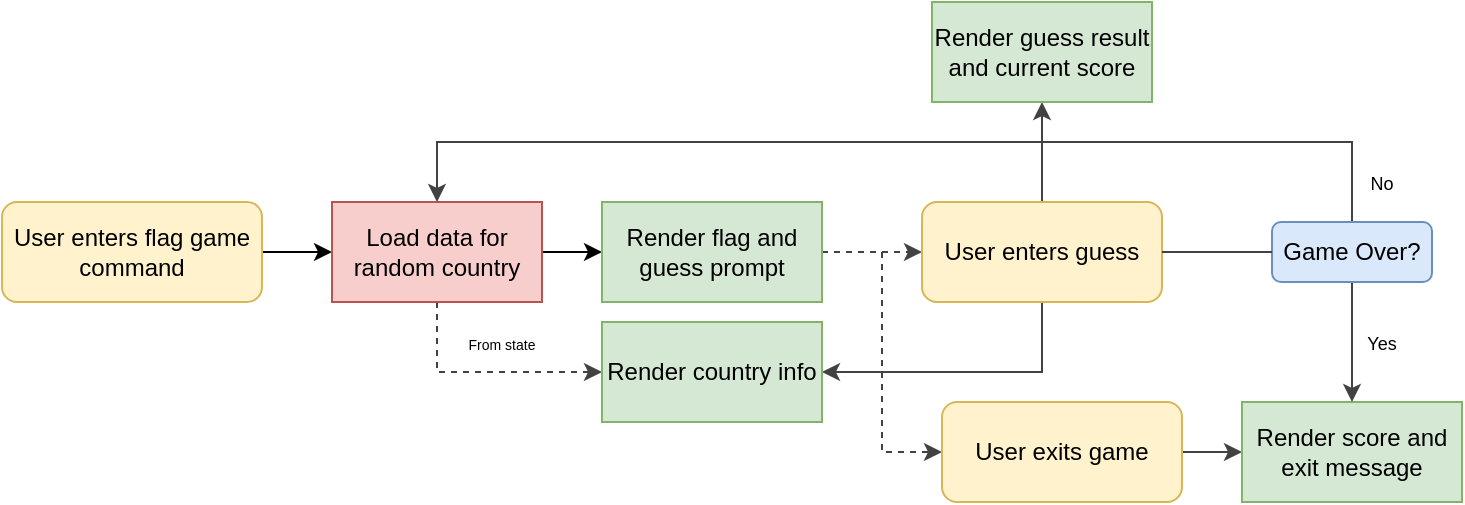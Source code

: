 <mxfile version="14.6.10" type="github">
  <diagram id="C5RBs43oDa-KdzZeNtuy" name="Page-1">
    <mxGraphModel dx="886" dy="1647" grid="1" gridSize="10" guides="1" tooltips="1" connect="1" arrows="1" fold="1" page="1" pageScale="1" pageWidth="827" pageHeight="1169" math="0" shadow="0">
      <root>
        <mxCell id="WIyWlLk6GJQsqaUBKTNV-0" />
        <mxCell id="WIyWlLk6GJQsqaUBKTNV-1" parent="WIyWlLk6GJQsqaUBKTNV-0" />
        <mxCell id="DKZD0cLBIu26kfwJJ-IZ-2" style="edgeStyle=elbowEdgeStyle;rounded=0;orthogonalLoop=1;jettySize=auto;html=1;exitX=1;exitY=0.5;exitDx=0;exitDy=0;entryX=0;entryY=0.5;entryDx=0;entryDy=0;" edge="1" parent="WIyWlLk6GJQsqaUBKTNV-1" source="WIyWlLk6GJQsqaUBKTNV-3" target="DKZD0cLBIu26kfwJJ-IZ-1">
          <mxGeometry relative="1" as="geometry" />
        </mxCell>
        <mxCell id="WIyWlLk6GJQsqaUBKTNV-3" value="User enters flag game command" style="rounded=1;whiteSpace=wrap;html=1;fontSize=12;glass=0;strokeWidth=1;shadow=0;fillColor=#fff2cc;strokeColor=#d6b656;" parent="WIyWlLk6GJQsqaUBKTNV-1" vertex="1">
          <mxGeometry x="10" y="50" width="130" height="50" as="geometry" />
        </mxCell>
        <mxCell id="DKZD0cLBIu26kfwJJ-IZ-4" style="edgeStyle=orthogonalEdgeStyle;rounded=0;orthogonalLoop=1;jettySize=auto;html=1;entryX=0;entryY=0.5;entryDx=0;entryDy=0;" edge="1" parent="WIyWlLk6GJQsqaUBKTNV-1" source="DKZD0cLBIu26kfwJJ-IZ-1" target="DKZD0cLBIu26kfwJJ-IZ-3">
          <mxGeometry relative="1" as="geometry" />
        </mxCell>
        <mxCell id="DKZD0cLBIu26kfwJJ-IZ-37" style="edgeStyle=elbowEdgeStyle;rounded=0;jumpStyle=none;orthogonalLoop=1;jettySize=auto;elbow=vertical;html=1;strokeColor=#424242;strokeWidth=1;dashed=1;exitX=0.5;exitY=1;exitDx=0;exitDy=0;entryX=0;entryY=0.5;entryDx=0;entryDy=0;" edge="1" parent="WIyWlLk6GJQsqaUBKTNV-1" source="DKZD0cLBIu26kfwJJ-IZ-1" target="DKZD0cLBIu26kfwJJ-IZ-33">
          <mxGeometry relative="1" as="geometry">
            <mxPoint x="270" y="140" as="targetPoint" />
            <Array as="points">
              <mxPoint x="270" y="135" />
              <mxPoint x="240" y="150" />
              <mxPoint x="550" y="140" />
              <mxPoint x="360" y="130" />
            </Array>
          </mxGeometry>
        </mxCell>
        <mxCell id="DKZD0cLBIu26kfwJJ-IZ-1" value="Load data for random country" style="rounded=0;whiteSpace=wrap;html=1;fillColor=#f8cecc;strokeColor=#b85450;" vertex="1" parent="WIyWlLk6GJQsqaUBKTNV-1">
          <mxGeometry x="175" y="50" width="105" height="50" as="geometry" />
        </mxCell>
        <mxCell id="DKZD0cLBIu26kfwJJ-IZ-12" value="" style="edgeStyle=orthogonalEdgeStyle;rounded=0;jumpStyle=none;orthogonalLoop=1;jettySize=auto;html=1;strokeWidth=1;dashed=1;entryX=0;entryY=0.5;entryDx=0;entryDy=0;strokeColor=#424242;" edge="1" parent="WIyWlLk6GJQsqaUBKTNV-1" source="DKZD0cLBIu26kfwJJ-IZ-3" target="DKZD0cLBIu26kfwJJ-IZ-7">
          <mxGeometry relative="1" as="geometry">
            <mxPoint x="510" y="70" as="targetPoint" />
          </mxGeometry>
        </mxCell>
        <mxCell id="DKZD0cLBIu26kfwJJ-IZ-18" style="edgeStyle=elbowEdgeStyle;rounded=0;jumpStyle=none;orthogonalLoop=1;jettySize=auto;html=1;dashed=1;strokeColor=#424242;strokeWidth=1;" edge="1" parent="WIyWlLk6GJQsqaUBKTNV-1" source="DKZD0cLBIu26kfwJJ-IZ-3" target="DKZD0cLBIu26kfwJJ-IZ-17">
          <mxGeometry relative="1" as="geometry" />
        </mxCell>
        <mxCell id="DKZD0cLBIu26kfwJJ-IZ-3" value="Render flag and guess prompt" style="rounded=0;whiteSpace=wrap;html=1;fillColor=#d5e8d4;strokeColor=#82b366;" vertex="1" parent="WIyWlLk6GJQsqaUBKTNV-1">
          <mxGeometry x="310" y="50" width="110" height="50" as="geometry" />
        </mxCell>
        <mxCell id="DKZD0cLBIu26kfwJJ-IZ-29" style="edgeStyle=elbowEdgeStyle;rounded=0;jumpStyle=none;orthogonalLoop=1;jettySize=auto;elbow=vertical;html=1;strokeColor=#424242;strokeWidth=1;entryX=0.5;entryY=0;entryDx=0;entryDy=0;exitX=0.5;exitY=0;exitDx=0;exitDy=0;" edge="1" parent="WIyWlLk6GJQsqaUBKTNV-1" source="DKZD0cLBIu26kfwJJ-IZ-48" target="DKZD0cLBIu26kfwJJ-IZ-1">
          <mxGeometry relative="1" as="geometry">
            <mxPoint x="360" y="10" as="targetPoint" />
            <Array as="points">
              <mxPoint x="600" y="20" />
              <mxPoint x="620" y="30" />
              <mxPoint x="280" y="20" />
              <mxPoint x="370" y="30" />
              <mxPoint x="380" y="20" />
              <mxPoint x="370" y="30" />
              <mxPoint x="450" y="30" />
            </Array>
          </mxGeometry>
        </mxCell>
        <mxCell id="DKZD0cLBIu26kfwJJ-IZ-38" style="edgeStyle=elbowEdgeStyle;rounded=0;jumpStyle=none;orthogonalLoop=1;jettySize=auto;elbow=vertical;html=1;entryX=1;entryY=0.5;entryDx=0;entryDy=0;strokeColor=#424242;strokeWidth=1;" edge="1" parent="WIyWlLk6GJQsqaUBKTNV-1" source="DKZD0cLBIu26kfwJJ-IZ-7" target="DKZD0cLBIu26kfwJJ-IZ-33">
          <mxGeometry relative="1" as="geometry">
            <Array as="points">
              <mxPoint x="530" y="135" />
              <mxPoint x="470" y="135" />
            </Array>
          </mxGeometry>
        </mxCell>
        <mxCell id="DKZD0cLBIu26kfwJJ-IZ-55" style="edgeStyle=elbowEdgeStyle;rounded=0;jumpStyle=none;orthogonalLoop=1;jettySize=auto;html=1;entryX=0.5;entryY=1;entryDx=0;entryDy=0;strokeColor=#424242;strokeWidth=1;" edge="1" parent="WIyWlLk6GJQsqaUBKTNV-1" source="DKZD0cLBIu26kfwJJ-IZ-7" target="DKZD0cLBIu26kfwJJ-IZ-35">
          <mxGeometry relative="1" as="geometry" />
        </mxCell>
        <mxCell id="DKZD0cLBIu26kfwJJ-IZ-7" value="User enters guess" style="rounded=1;whiteSpace=wrap;html=1;fillColor=#fff2cc;strokeColor=#d6b656;" vertex="1" parent="WIyWlLk6GJQsqaUBKTNV-1">
          <mxGeometry x="470" y="50" width="120" height="50" as="geometry" />
        </mxCell>
        <mxCell id="DKZD0cLBIu26kfwJJ-IZ-32" style="edgeStyle=elbowEdgeStyle;rounded=0;jumpStyle=none;orthogonalLoop=1;jettySize=auto;elbow=vertical;html=1;entryX=0;entryY=0.5;entryDx=0;entryDy=0;strokeColor=#424242;strokeWidth=1;" edge="1" parent="WIyWlLk6GJQsqaUBKTNV-1" source="DKZD0cLBIu26kfwJJ-IZ-17" target="DKZD0cLBIu26kfwJJ-IZ-31">
          <mxGeometry relative="1" as="geometry" />
        </mxCell>
        <mxCell id="DKZD0cLBIu26kfwJJ-IZ-17" value="User exits game" style="rounded=1;whiteSpace=wrap;html=1;fillColor=#fff2cc;strokeColor=#d6b656;" vertex="1" parent="WIyWlLk6GJQsqaUBKTNV-1">
          <mxGeometry x="480" y="150" width="120" height="50" as="geometry" />
        </mxCell>
        <mxCell id="DKZD0cLBIu26kfwJJ-IZ-31" value="Render score and exit message" style="rounded=0;whiteSpace=wrap;html=1;fillColor=#d5e8d4;strokeColor=#82b366;" vertex="1" parent="WIyWlLk6GJQsqaUBKTNV-1">
          <mxGeometry x="630" y="150" width="110" height="50" as="geometry" />
        </mxCell>
        <mxCell id="DKZD0cLBIu26kfwJJ-IZ-33" value="Render country info" style="rounded=0;whiteSpace=wrap;html=1;fillColor=#d5e8d4;strokeColor=#82b366;" vertex="1" parent="WIyWlLk6GJQsqaUBKTNV-1">
          <mxGeometry x="310" y="110" width="110" height="50" as="geometry" />
        </mxCell>
        <mxCell id="DKZD0cLBIu26kfwJJ-IZ-35" value="Render guess result and current score" style="rounded=0;whiteSpace=wrap;html=1;fillColor=#d5e8d4;strokeColor=#82b366;" vertex="1" parent="WIyWlLk6GJQsqaUBKTNV-1">
          <mxGeometry x="475" y="-50" width="110" height="50" as="geometry" />
        </mxCell>
        <mxCell id="DKZD0cLBIu26kfwJJ-IZ-39" value="&lt;font style=&quot;font-size: 7px&quot;&gt;From state&lt;/font&gt;" style="text;html=1;strokeColor=none;fillColor=none;align=center;verticalAlign=middle;whiteSpace=wrap;rounded=0;" vertex="1" parent="WIyWlLk6GJQsqaUBKTNV-1">
          <mxGeometry x="240" y="110" width="40" height="20" as="geometry" />
        </mxCell>
        <mxCell id="DKZD0cLBIu26kfwJJ-IZ-52" style="edgeStyle=elbowEdgeStyle;rounded=0;jumpStyle=none;orthogonalLoop=1;jettySize=auto;html=1;entryX=0.5;entryY=0;entryDx=0;entryDy=0;strokeColor=#424242;strokeWidth=1;" edge="1" parent="WIyWlLk6GJQsqaUBKTNV-1" source="DKZD0cLBIu26kfwJJ-IZ-48" target="DKZD0cLBIu26kfwJJ-IZ-31">
          <mxGeometry relative="1" as="geometry" />
        </mxCell>
        <mxCell id="DKZD0cLBIu26kfwJJ-IZ-48" value="Game Over?" style="rounded=1;whiteSpace=wrap;html=1;fillColor=#dae8fc;strokeColor=#6c8ebf;" vertex="1" parent="WIyWlLk6GJQsqaUBKTNV-1">
          <mxGeometry x="645" y="60" width="80" height="30" as="geometry" />
        </mxCell>
        <mxCell id="DKZD0cLBIu26kfwJJ-IZ-49" value="" style="edgeStyle=elbowEdgeStyle;rounded=0;jumpStyle=none;orthogonalLoop=1;jettySize=auto;elbow=vertical;html=1;entryX=0;entryY=0.5;entryDx=0;entryDy=0;strokeColor=#424242;strokeWidth=1;endArrow=none;" edge="1" parent="WIyWlLk6GJQsqaUBKTNV-1" source="DKZD0cLBIu26kfwJJ-IZ-7" target="DKZD0cLBIu26kfwJJ-IZ-48">
          <mxGeometry relative="1" as="geometry">
            <mxPoint x="590" y="75.286" as="sourcePoint" />
            <mxPoint x="690" y="75" as="targetPoint" />
          </mxGeometry>
        </mxCell>
        <mxCell id="DKZD0cLBIu26kfwJJ-IZ-53" value="&lt;font style=&quot;font-size: 9px&quot;&gt;Yes&lt;/font&gt;" style="text;html=1;strokeColor=none;fillColor=none;align=center;verticalAlign=middle;whiteSpace=wrap;rounded=0;" vertex="1" parent="WIyWlLk6GJQsqaUBKTNV-1">
          <mxGeometry x="680" y="110" width="40" height="20" as="geometry" />
        </mxCell>
        <mxCell id="DKZD0cLBIu26kfwJJ-IZ-54" value="&lt;font style=&quot;font-size: 9px&quot;&gt;No&lt;/font&gt;" style="text;html=1;strokeColor=none;fillColor=none;align=center;verticalAlign=middle;whiteSpace=wrap;rounded=0;" vertex="1" parent="WIyWlLk6GJQsqaUBKTNV-1">
          <mxGeometry x="680" y="30" width="40" height="20" as="geometry" />
        </mxCell>
      </root>
    </mxGraphModel>
  </diagram>
</mxfile>
